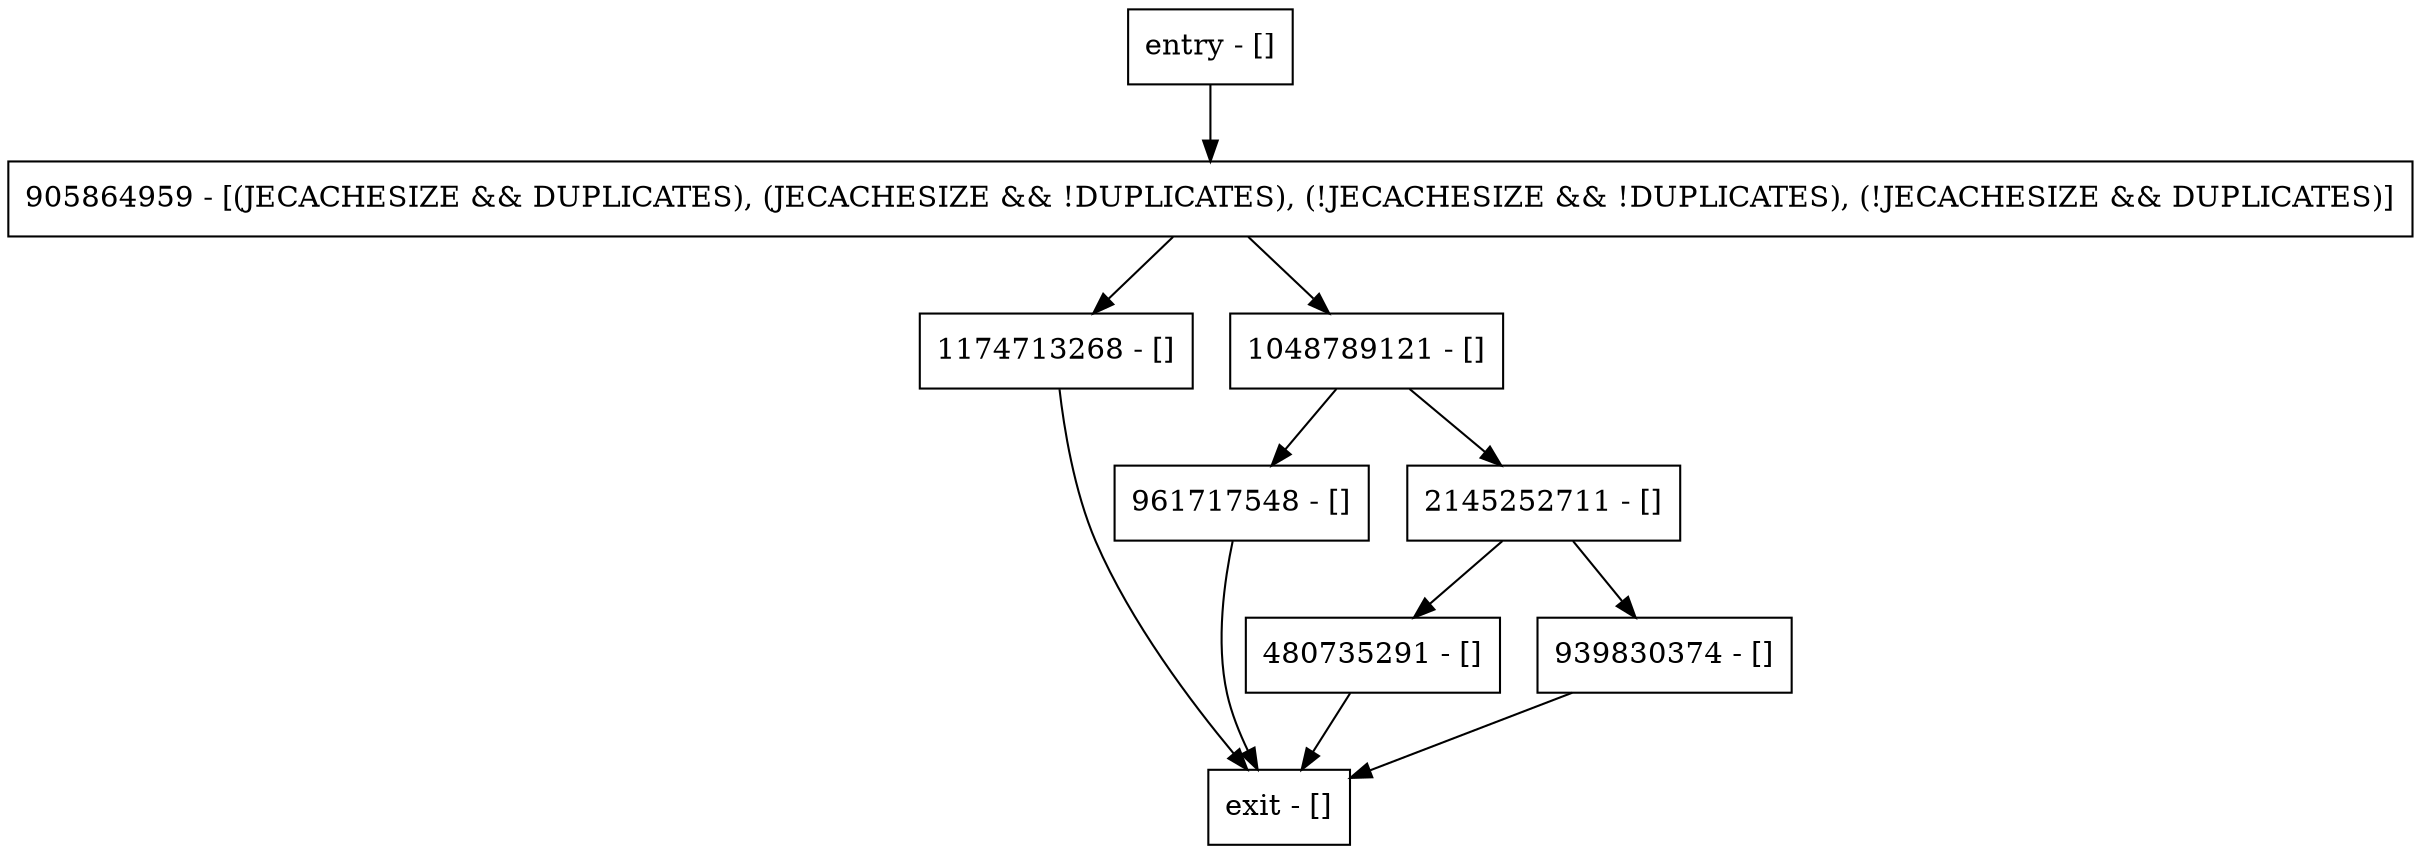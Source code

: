 digraph getStorageSize {
node [shape=record];
entry [label="entry - []"];
exit [label="exit - []"];
961717548 [label="961717548 - []"];
905864959 [label="905864959 - [(JECACHESIZE && DUPLICATES), (JECACHESIZE && !DUPLICATES), (!JECACHESIZE && !DUPLICATES), (!JECACHESIZE && DUPLICATES)]"];
2145252711 [label="2145252711 - []"];
480735291 [label="480735291 - []"];
1174713268 [label="1174713268 - []"];
939830374 [label="939830374 - []"];
1048789121 [label="1048789121 - []"];
entry;
exit;
entry -> 905864959;
961717548 -> exit;
905864959 -> 1174713268;
905864959 -> 1048789121;
2145252711 -> 480735291;
2145252711 -> 939830374;
480735291 -> exit;
1174713268 -> exit;
939830374 -> exit;
1048789121 -> 961717548;
1048789121 -> 2145252711;
}
